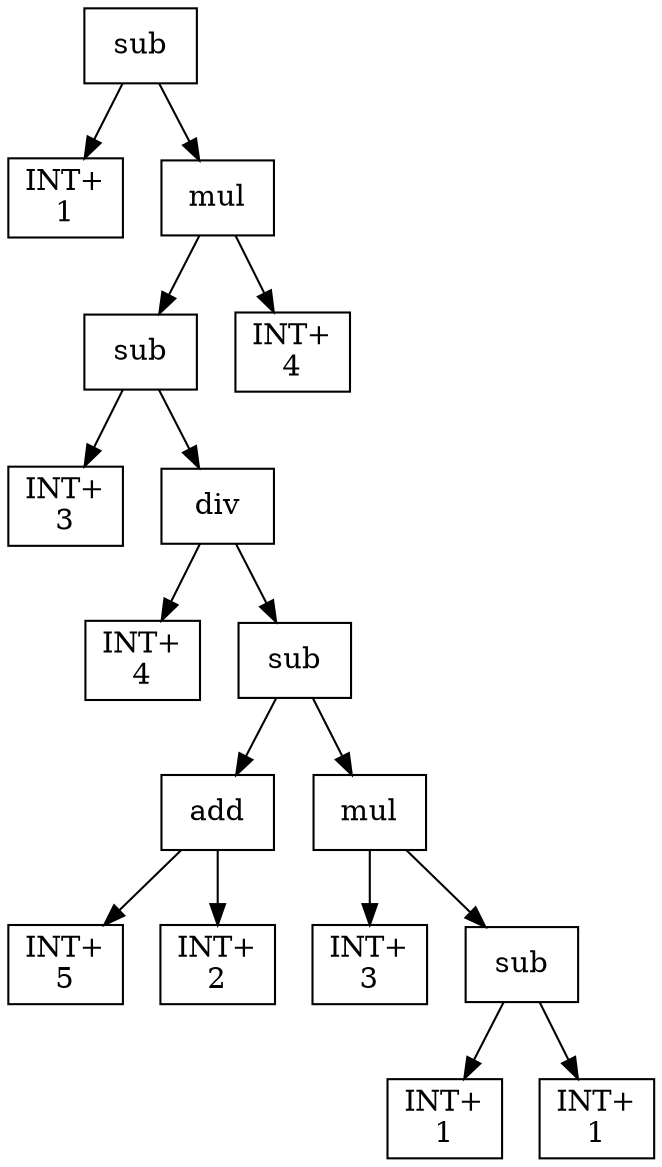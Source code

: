 digraph expr {
  node [shape=box];
  n1 [label="sub"];
  n2 [label="INT+\n1"];
  n3 [label="mul"];
  n4 [label="sub"];
  n5 [label="INT+\n3"];
  n6 [label="div"];
  n7 [label="INT+\n4"];
  n8 [label="sub"];
  n9 [label="add"];
  n10 [label="INT+\n5"];
  n11 [label="INT+\n2"];
  n9 -> n10;
  n9 -> n11;
  n12 [label="mul"];
  n13 [label="INT+\n3"];
  n14 [label="sub"];
  n15 [label="INT+\n1"];
  n16 [label="INT+\n1"];
  n14 -> n15;
  n14 -> n16;
  n12 -> n13;
  n12 -> n14;
  n8 -> n9;
  n8 -> n12;
  n6 -> n7;
  n6 -> n8;
  n4 -> n5;
  n4 -> n6;
  n17 [label="INT+\n4"];
  n3 -> n4;
  n3 -> n17;
  n1 -> n2;
  n1 -> n3;
}